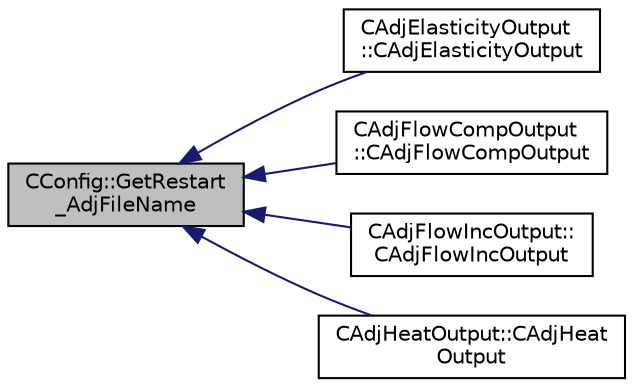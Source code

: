 digraph "CConfig::GetRestart_AdjFileName"
{
  edge [fontname="Helvetica",fontsize="10",labelfontname="Helvetica",labelfontsize="10"];
  node [fontname="Helvetica",fontsize="10",shape=record];
  rankdir="LR";
  Node11155 [label="CConfig::GetRestart\l_AdjFileName",height=0.2,width=0.4,color="black", fillcolor="grey75", style="filled", fontcolor="black"];
  Node11155 -> Node11156 [dir="back",color="midnightblue",fontsize="10",style="solid",fontname="Helvetica"];
  Node11156 [label="CAdjElasticityOutput\l::CAdjElasticityOutput",height=0.2,width=0.4,color="black", fillcolor="white", style="filled",URL="$class_c_adj_elasticity_output.html#a3ea1b19eab6ce0037111ab27b6af6ca9",tooltip="Constructor of the class. "];
  Node11155 -> Node11157 [dir="back",color="midnightblue",fontsize="10",style="solid",fontname="Helvetica"];
  Node11157 [label="CAdjFlowCompOutput\l::CAdjFlowCompOutput",height=0.2,width=0.4,color="black", fillcolor="white", style="filled",URL="$class_c_adj_flow_comp_output.html#af5e46c78b25669a357b1b65c0a0d3edc",tooltip="Constructor of the class. "];
  Node11155 -> Node11158 [dir="back",color="midnightblue",fontsize="10",style="solid",fontname="Helvetica"];
  Node11158 [label="CAdjFlowIncOutput::\lCAdjFlowIncOutput",height=0.2,width=0.4,color="black", fillcolor="white", style="filled",URL="$class_c_adj_flow_inc_output.html#a115a0683a133a9f88344ee4255488385",tooltip="Constructor of the class. "];
  Node11155 -> Node11159 [dir="back",color="midnightblue",fontsize="10",style="solid",fontname="Helvetica"];
  Node11159 [label="CAdjHeatOutput::CAdjHeat\lOutput",height=0.2,width=0.4,color="black", fillcolor="white", style="filled",URL="$class_c_adj_heat_output.html#abaaeac0d5c71cf641858d8dce48a40de",tooltip="Constructor of the class. "];
}
